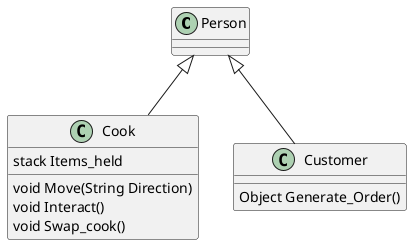 @startuml 
class Person{

}
class Cook{
    stack Items_held
    void Move(String Direction)
    void Interact()
    void Swap_cook()
}
class Customer{
    Object Generate_Order()
}
Person <|-- Cook
Person <|-- Customer
@enduml